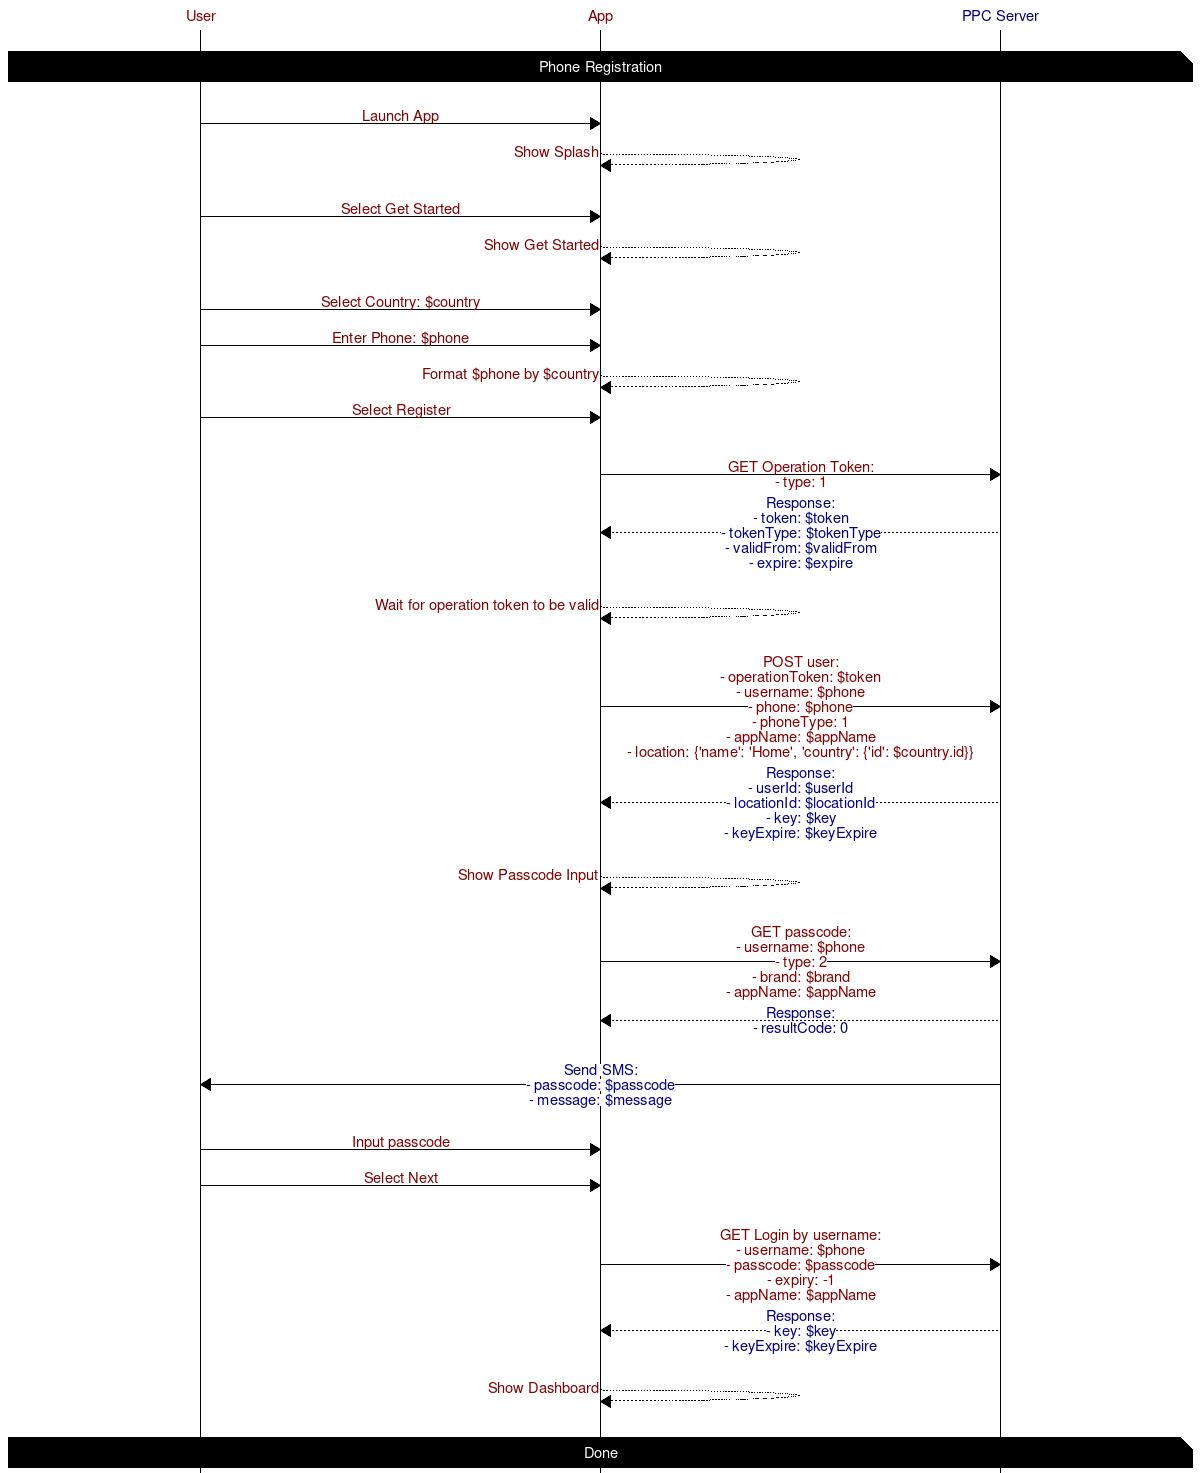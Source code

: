 # User Login and Registration - Phone Registration
# - Registering a new user with a phone number

msc {
	hscale  = "2";

	user [label="User", textcolour="maroon", arctextcolour="maroon"],
	app [label="App", textcolour="maroon", arctextcolour="maroon"],
	server [label="PPC Server", textcolour="navy", arctextcolour="navy"];
	|||;
	user note server [label="Phone Registration", textbgcolor="black", textcolor="white"];
	|||;
	user => app [label="Launch App"];
	app << app [label="Show Splash"];
	|||;
	user => app [label="Select Get Started"];
	app << app [label="Show Get Started"];
	|||;
	user => app [label="Select Country: $country"];
	user => app [label="Enter Phone: $phone"];
	app >> app [label="Format $phone by $country"];
	user => app [label="Select Register"];
	|||;
	app => server [label="GET Operation Token:\n- type: 1"];
	app << server [label="Response:\n- token: $token\n- tokenType: $tokenType\n- validFrom: $validFrom\n- expire: $expire"];
	|||;
	app >> app [label="Wait for operation token to be valid"];
	|||;
	app => server [label="POST user:\n- operationToken: $token\n- username: $phone\n- phone: $phone\n- phoneType: 1\n- appName: $appName\n- location: {'name': 'Home', 'country': {'id': $country.id}}"];
	app << server [label="Response:\n- userId: $userId\n- locationId: $locationId\n- key: $key\n- keyExpire: $keyExpire"];
	|||;
	app >> app [label="Show Passcode Input"];
	|||;
	app => server [label="GET passcode:\n- username: $phone\n- type: 2\n- brand: $brand\n- appName: $appName"];
	app << server [label="Response:\n- resultCode: 0"];
	|||;
	server => user [label="Send SMS:\n- passcode: $passcode\n- message: $message"];
	|||;
	user => app [label="Input passcode"];
	user => app [label="Select Next"];
	|||;
	app => server [label="GET Login by username:\n- username: $phone\n- passcode: $passcode\n- expiry: -1\n- appName: $appName"];
	app << server [label="Response:\n- key: $key\n- keyExpire: $keyExpire"];
	|||;
	app >> app [label="Show Dashboard"];
	|||;
	user note server [label="Done", textbgcolor="black", textcolor="white"];
}
